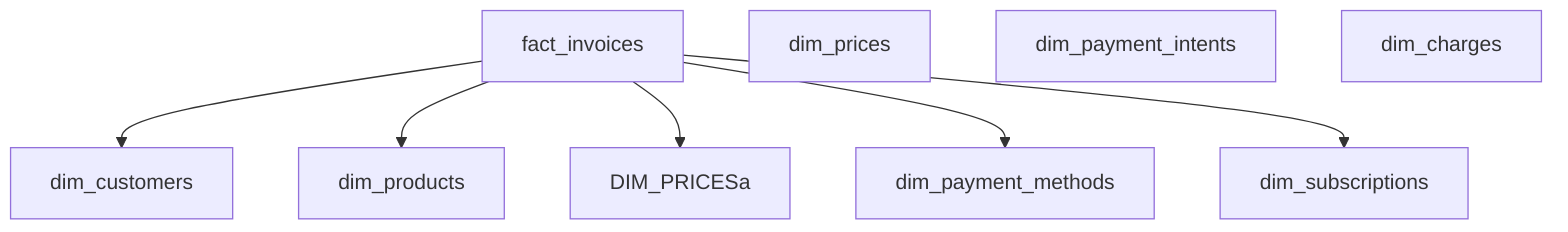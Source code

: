 graph TD
    FACT["fact_invoices"]

    DIM_CUSTOMERS["dim_customers"]
    DIM_PRODUCTS["dim_products"]
    DIM_PRICES["dim_prices"]
    DIM_PAYMENT_METHODS["dim_payment_methods"]
    DIM_SUBSCRIPTIONS["dim_subscriptions"]
    DIM_PAYMENT_INTENTS["dim_payment_intents"]
    DIM_CHARGES["dim_charges"]

    FACT --> DIM_CUSTOMERS
    FACT --> DIM_PRODUCTS
    FACT --> DIM_PRICESa
    FACT --> DIM_PAYMENT_METHODS
    FACT --> DIM_SUBSCRIPTIONS
    
    DIM_PAYMENT_INTENTS
    DIM_CHARGES